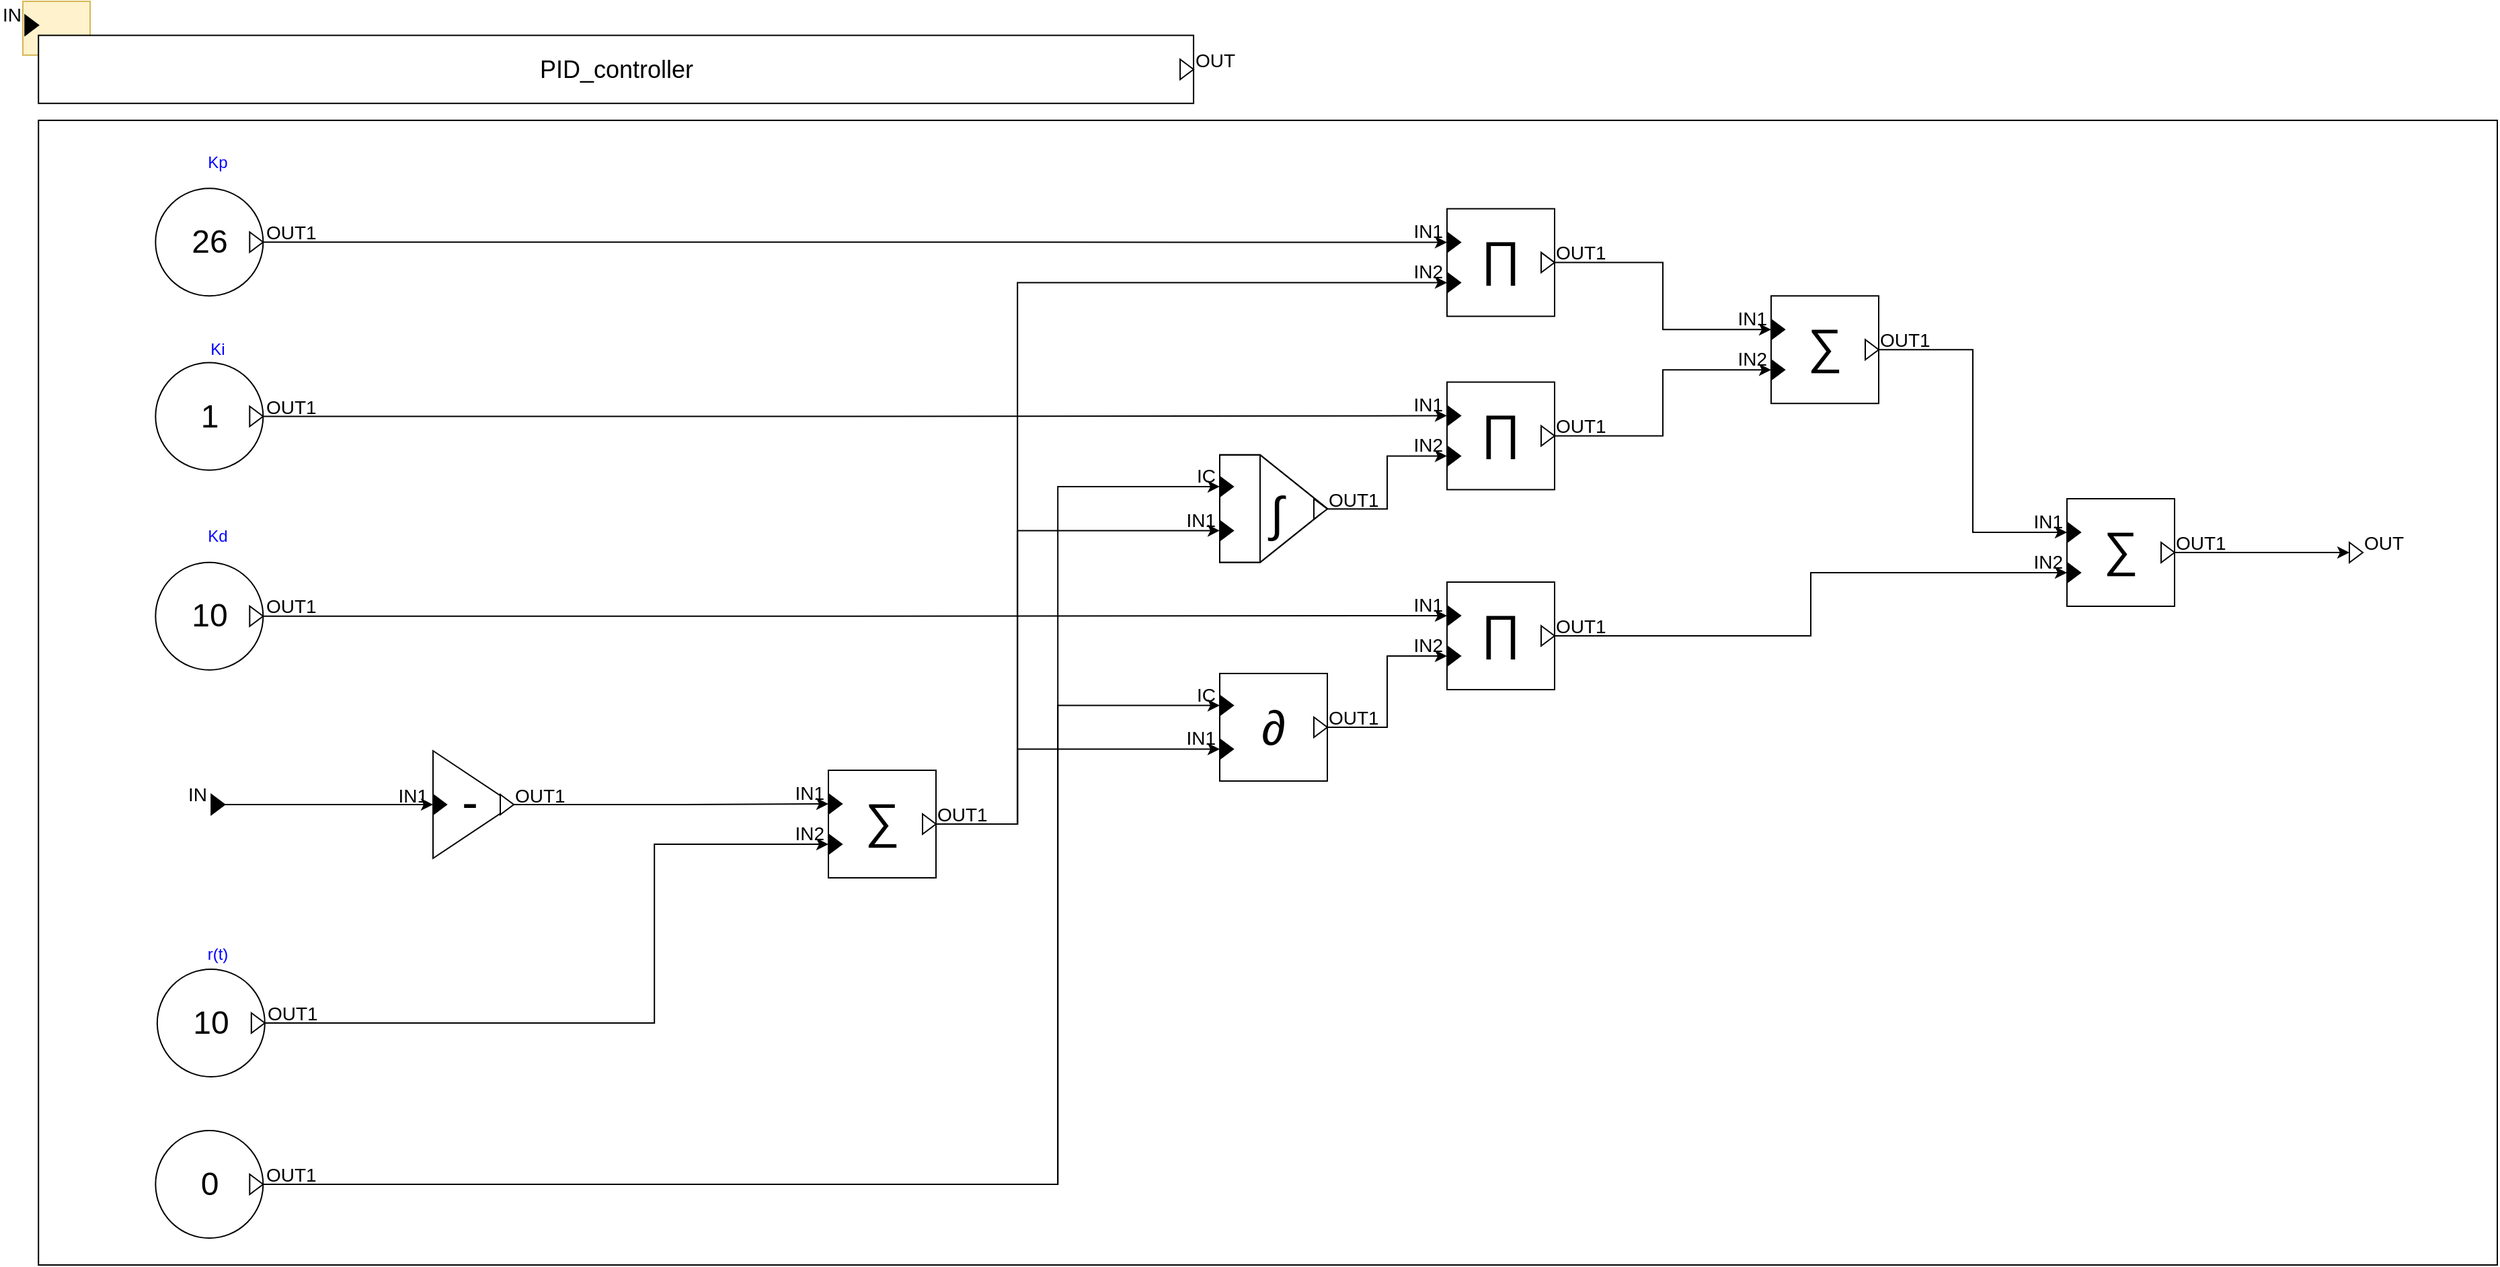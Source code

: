 <mxfile version="24.7.17">
  <diagram name="Page-1" id="Ytf1YM6_5MHViONbjU5g">
    <mxGraphModel dx="590" dy="1042" grid="1" gridSize="10" guides="1" tooltips="1" connect="1" arrows="1" fold="1" page="1" pageScale="1" pageWidth="850" pageHeight="1100" math="0" shadow="0">
      <root>
        <mxCell id="0" />
        <mxCell id="1" parent="0" />
        <object label="" placeholders="1" class_name="PID_controller" id="xFvxAx3d5TRpq_XM0aEQ-90">
          <mxCell style="rounded=0;whiteSpace=wrap;html=1;fillColor=#fff2cc;strokeColor=#d6b656;container=0;connectable=0;allowArrows=0;treeFolding=0;moveCells=0;treeMoving=0;comic=0;rotatable=0;expand=1;autosize=1;resizeWidth=1;resizeHeight=1;metaEdit=1;" parent="1" vertex="1">
            <mxGeometry x="990" y="90" width="50" height="40" as="geometry">
              <mxRectangle x="40" y="400" width="50" height="40" as="alternateBounds" />
            </mxGeometry>
          </mxCell>
        </object>
        <object label="%class_name%" placeholders="1" id="xFvxAx3d5TRpq_XM0aEQ-91">
          <mxCell style="rounded=0;whiteSpace=wrap;html=1;fillColor=#ffffff;fontSize=18;connectable=0;allowArrows=0;rotatable=0;cloneable=0;deletable=0;" parent="xFvxAx3d5TRpq_XM0aEQ-90" vertex="1">
            <mxGeometry x="11.607" y="25.294" width="858.929" height="50.588" as="geometry" />
          </mxCell>
        </object>
        <mxCell id="xFvxAx3d5TRpq_XM0aEQ-92" value="" style="rounded=0;whiteSpace=wrap;html=1;fillColor=#ffffff;connectable=0;allowArrows=0;container=1;collapsible=0;portConstraintRotation=0;rotatable=0;cloneable=0;deletable=0;recursiveResize=0;" parent="xFvxAx3d5TRpq_XM0aEQ-90" vertex="1">
          <mxGeometry x="11.61" y="88.53" width="1828.39" height="851.47" as="geometry">
            <mxRectangle x="10" y="70" width="50" height="40" as="alternateBounds" />
          </mxGeometry>
        </mxCell>
        <object label="%value%" placeholders="1" value="26" block_name="" class_name="ConstantBlock" id="xFvxAx3d5TRpq_XM0aEQ-93">
          <mxCell style="ellipse;whiteSpace=wrap;html=1;comic=0;fillColor=#ffffff;fontSize=24;align=center;allowArrows=0;connectable=0;container=1;collapsible=0;recursiveResize=1;direction=west;resizable=0;metaEdit=1;" parent="xFvxAx3d5TRpq_XM0aEQ-92" vertex="1">
            <mxGeometry x="87.054" y="50.588" width="80" height="80" as="geometry" />
          </mxCell>
        </object>
        <object label="%name%" placeholders="1" name="OUT1" class_name="OutputPort" id="xFvxAx3d5TRpq_XM0aEQ-94">
          <mxCell style="triangle;fillColor=#ffffff;fontSize=14;points=[[1,0.5]];allowArrows=0;verticalAlign=middle;horizontal=1;spacingTop=0;align=left;spacingLeft=4;spacingRight=0;html=1;comic=0;treeFolding=0;treeMoving=0;movable=1;resizable=0;rotatable=1;deletable=1;editable=1;connectable=1;movableLabel=1;spacing=2;aspect=fixed;metaEdit=1;" parent="xFvxAx3d5TRpq_XM0aEQ-93" vertex="1">
            <mxGeometry x="70" y="32.5" width="10" height="15" as="geometry">
              <mxPoint x="6" y="-7" as="offset" />
            </mxGeometry>
          </mxCell>
        </object>
        <object label="%value%" placeholders="1" value="1" block_name="" class_name="ConstantBlock" id="xFvxAx3d5TRpq_XM0aEQ-95">
          <mxCell style="ellipse;whiteSpace=wrap;html=1;comic=0;fillColor=#ffffff;fontSize=24;align=center;allowArrows=0;connectable=0;container=1;collapsible=0;recursiveResize=1;direction=west;resizable=0;metaEdit=1;" parent="xFvxAx3d5TRpq_XM0aEQ-92" vertex="1">
            <mxGeometry x="87.054" y="180.221" width="80" height="80" as="geometry" />
          </mxCell>
        </object>
        <object label="%name%" placeholders="1" name="OUT1" class_name="OutputPort" id="xFvxAx3d5TRpq_XM0aEQ-96">
          <mxCell style="triangle;fillColor=#ffffff;fontSize=14;points=[[1,0.5]];allowArrows=0;verticalAlign=middle;horizontal=1;spacingTop=0;align=left;spacingLeft=4;spacingRight=0;html=1;comic=0;treeFolding=0;treeMoving=0;movable=1;resizable=0;rotatable=1;deletable=1;editable=1;connectable=1;movableLabel=1;spacing=2;aspect=fixed;metaEdit=1;" parent="xFvxAx3d5TRpq_XM0aEQ-95" vertex="1">
            <mxGeometry x="70" y="32.5" width="10" height="15" as="geometry">
              <mxPoint x="6" y="-7" as="offset" />
            </mxGeometry>
          </mxCell>
        </object>
        <object label="%value%" placeholders="1" value="10" block_name="" class_name="ConstantBlock" id="xFvxAx3d5TRpq_XM0aEQ-97">
          <mxCell style="ellipse;whiteSpace=wrap;html=1;comic=0;fillColor=#ffffff;fontSize=24;align=center;allowArrows=0;connectable=0;container=1;collapsible=0;recursiveResize=1;direction=west;resizable=0;metaEdit=1;" parent="xFvxAx3d5TRpq_XM0aEQ-92" vertex="1">
            <mxGeometry x="87.054" y="328.824" width="80" height="80" as="geometry" />
          </mxCell>
        </object>
        <object label="%name%" placeholders="1" name="OUT1" class_name="OutputPort" id="xFvxAx3d5TRpq_XM0aEQ-98">
          <mxCell style="triangle;fillColor=#ffffff;fontSize=14;points=[[1,0.5]];allowArrows=0;verticalAlign=middle;horizontal=1;spacingTop=0;align=left;spacingLeft=4;spacingRight=0;html=1;comic=0;treeFolding=0;treeMoving=0;movable=1;resizable=0;rotatable=1;deletable=1;editable=1;connectable=1;movableLabel=1;spacing=2;aspect=fixed;metaEdit=1;" parent="xFvxAx3d5TRpq_XM0aEQ-97" vertex="1">
            <mxGeometry x="70" y="32.5" width="10" height="15" as="geometry">
              <mxPoint x="6" y="-7" as="offset" />
            </mxGeometry>
          </mxCell>
        </object>
        <mxCell id="xFvxAx3d5TRpq_XM0aEQ-99" value="Kp" style="text;html=1;align=center;verticalAlign=middle;whiteSpace=wrap;rounded=0;fontColor=#0000FF;" parent="xFvxAx3d5TRpq_XM0aEQ-92" vertex="1">
          <mxGeometry x="98.661" y="12.647" width="69.643" height="37.941" as="geometry" />
        </mxCell>
        <mxCell id="xFvxAx3d5TRpq_XM0aEQ-100" value="Ki" style="text;html=1;align=center;verticalAlign=middle;whiteSpace=wrap;rounded=0;fontColor=#0000FF;" parent="xFvxAx3d5TRpq_XM0aEQ-92" vertex="1">
          <mxGeometry x="98.661" y="151.765" width="69.643" height="37.941" as="geometry" />
        </mxCell>
        <mxCell id="xFvxAx3d5TRpq_XM0aEQ-101" value="Kd" style="text;html=1;align=center;verticalAlign=middle;whiteSpace=wrap;rounded=0;fontColor=#0000FF;" parent="xFvxAx3d5TRpq_XM0aEQ-92" vertex="1">
          <mxGeometry x="98.661" y="290.882" width="69.643" height="37.941" as="geometry" />
        </mxCell>
        <mxCell id="xFvxAx3d5TRpq_XM0aEQ-102" style="edgeStyle=orthogonalEdgeStyle;rounded=0;orthogonalLoop=1;jettySize=auto;html=1;exitX=1;exitY=0.5;exitDx=0;exitDy=0;entryX=0;entryY=0.5;entryDx=0;entryDy=0;" parent="xFvxAx3d5TRpq_XM0aEQ-92" source="xFvxAx3d5TRpq_XM0aEQ-103" target="xFvxAx3d5TRpq_XM0aEQ-110" edge="1">
          <mxGeometry relative="1" as="geometry" />
        </mxCell>
        <object label="%name%" placeholders="1" name="IN" class_name="InputPort" id="xFvxAx3d5TRpq_XM0aEQ-103">
          <mxCell style="triangle;fontSize=14;points=[[0,0.5],[1,0.5]];allowArrows=0;verticalAlign=middle;horizontal=1;spacingTop=0;align=right;spacingLeft=0;spacingRight=8;html=1;comic=0;treeFolding=0;treeMoving=0;resizable=0;movableLabel=1;spacing=2;aspect=fixed;fillColor=#000000;metaEdit=1;" parent="xFvxAx3d5TRpq_XM0aEQ-92" vertex="1">
            <mxGeometry x="128.483" y="501.471" width="10" height="15" as="geometry">
              <mxPoint x="-4" y="-8" as="offset" />
            </mxGeometry>
          </mxCell>
        </object>
        <object label="%name%" placeholders="1" name="OUT" class_name="OutputPort" id="xFvxAx3d5TRpq_XM0aEQ-104">
          <mxCell style="triangle;fillColor=#ffffff;fontSize=14;points=[[0,0.5],[1,0.5]];allowArrows=0;verticalAlign=middle;horizontal=1;spacingTop=0;align=left;spacingLeft=4;spacingRight=0;html=1;comic=0;treeFolding=0;treeMoving=0;movable=1;resizable=0;rotatable=1;deletable=1;editable=1;connectable=1;movableLabel=1;spacing=2;aspect=fixed;metaEdit=1;" parent="xFvxAx3d5TRpq_XM0aEQ-92" vertex="1">
            <mxGeometry x="1718.393" y="313.971" width="10" height="15" as="geometry">
              <mxPoint x="5" y="-7" as="offset" />
            </mxGeometry>
          </mxCell>
        </object>
        <object label="%value%" placeholders="1" value="10" block_name="" class_name="ConstantBlock" id="xFvxAx3d5TRpq_XM0aEQ-105">
          <mxCell style="ellipse;whiteSpace=wrap;html=1;comic=0;fillColor=#ffffff;fontSize=24;align=center;allowArrows=0;connectable=0;container=1;collapsible=0;recursiveResize=1;direction=west;resizable=0;metaEdit=1;" parent="xFvxAx3d5TRpq_XM0aEQ-92" vertex="1">
            <mxGeometry x="88.304" y="631.474" width="80" height="80" as="geometry" />
          </mxCell>
        </object>
        <object label="%name%" placeholders="1" name="OUT1" class_name="OutputPort" id="xFvxAx3d5TRpq_XM0aEQ-106">
          <mxCell style="triangle;fillColor=#ffffff;fontSize=14;points=[[1,0.5]];allowArrows=0;verticalAlign=middle;horizontal=1;spacingTop=0;align=left;spacingLeft=4;spacingRight=0;html=1;comic=0;treeFolding=0;treeMoving=0;movable=1;resizable=0;rotatable=1;deletable=1;editable=1;connectable=1;movableLabel=1;spacing=2;aspect=fixed;metaEdit=1;" parent="xFvxAx3d5TRpq_XM0aEQ-105" vertex="1">
            <mxGeometry x="70" y="32.5" width="10" height="15" as="geometry">
              <mxPoint x="6" y="-7" as="offset" />
            </mxGeometry>
          </mxCell>
        </object>
        <mxCell id="xFvxAx3d5TRpq_XM0aEQ-107" value="r(t)" style="text;html=1;align=center;verticalAlign=middle;whiteSpace=wrap;rounded=0;fontColor=#0000FF;" parent="xFvxAx3d5TRpq_XM0aEQ-92" vertex="1">
          <mxGeometry x="98.661" y="601.472" width="69.643" height="37.941" as="geometry" />
        </mxCell>
        <object label="%symbol%" placeholders="1" symbol="-" class_name="NegatorBlock" block_name="" id="xFvxAx3d5TRpq_XM0aEQ-108">
          <mxCell style="triangle;whiteSpace=wrap;html=1;comic=0;fontSize=36;align=center;allowArrows=0;recursiveResize=0;resizable=0;fillColor=#FFFFFF;points=[];spacingLeft=-5;container=1;collapsible=0;spacingTop=-6;metaEdit=1;connectable=0;" parent="xFvxAx3d5TRpq_XM0aEQ-92" vertex="1">
            <mxGeometry x="293.393" y="468.971" width="60" height="80" as="geometry" />
          </mxCell>
        </object>
        <object label="%name%" placeholders="1" name="OUT1" class_name="OutputPort" id="xFvxAx3d5TRpq_XM0aEQ-109">
          <mxCell style="triangle;fillColor=#ffffff;fontSize=14;points=[[1,0.5]];allowArrows=0;verticalAlign=middle;horizontal=1;spacingTop=0;align=left;spacingLeft=4;spacingRight=0;html=1;comic=0;treeFolding=0;treeMoving=0;movable=1;resizable=0;rotatable=1;deletable=1;editable=1;connectable=1;movableLabel=1;spacing=2;aspect=fixed;metaEdit=1;" parent="xFvxAx3d5TRpq_XM0aEQ-108" vertex="1">
            <mxGeometry x="50" y="32.5" width="10" height="15" as="geometry">
              <mxPoint x="5" y="-7" as="offset" />
            </mxGeometry>
          </mxCell>
        </object>
        <object label="%name%" placeholders="1" name="IN1" class_name="InputPort" id="xFvxAx3d5TRpq_XM0aEQ-110">
          <mxCell style="triangle;fontSize=14;points=[[0,0.5]];allowArrows=0;verticalAlign=middle;horizontal=1;spacingTop=0;align=right;spacingLeft=0;spacingRight=8;html=1;comic=0;treeFolding=0;treeMoving=0;resizable=0;movableLabel=1;spacing=2;aspect=fixed;fillColor=#000000;metaEdit=1;" parent="xFvxAx3d5TRpq_XM0aEQ-108" vertex="1">
            <mxGeometry y="32.5" width="10" height="15" as="geometry">
              <mxPoint x="-5" y="-7" as="offset" />
            </mxGeometry>
          </mxCell>
        </object>
        <object label="%symbol%" placeholders="1" symbol="&amp;sum;" class_name="AdderBlock" block_name="" numberOfInputs="2" id="xFvxAx3d5TRpq_XM0aEQ-111">
          <mxCell style="whiteSpace=wrap;html=1;aspect=fixed;comic=0;fillColor=#FFFFFF;fontSize=36;align=center;resizable=0;container=1;collapsible=0;points=[];allowArrows=0;spacingTop=-6;metaEdit=1;connectable=0;" parent="xFvxAx3d5TRpq_XM0aEQ-92" vertex="1">
            <mxGeometry x="587.393" y="483.471" width="80" height="80" as="geometry" />
          </mxCell>
        </object>
        <object label="%name%" placeholders="1" name="OUT1" class_name="OutputPort" id="xFvxAx3d5TRpq_XM0aEQ-112">
          <mxCell style="triangle;fillColor=#ffffff;fontSize=14;points=[[1,0.5]];allowArrows=0;verticalAlign=middle;horizontal=1;spacingTop=0;align=left;spacingLeft=4;spacingRight=0;html=1;comic=0;treeFolding=0;treeMoving=0;movable=1;resizable=0;rotatable=1;deletable=1;editable=1;connectable=1;movableLabel=1;spacing=2;aspect=fixed;metaEdit=1;" parent="xFvxAx3d5TRpq_XM0aEQ-111" vertex="1">
            <mxGeometry x="70" y="32.5" width="10" height="15" as="geometry">
              <mxPoint x="5" y="-7" as="offset" />
            </mxGeometry>
          </mxCell>
        </object>
        <object label="%name%" placeholders="1" name="IN1" class_name="InputPort" id="xFvxAx3d5TRpq_XM0aEQ-113">
          <mxCell style="triangle;fontSize=14;points=[[0,0.5]];allowArrows=0;verticalAlign=middle;horizontal=1;spacingTop=0;align=right;spacingLeft=0;spacingRight=8;html=1;comic=0;treeFolding=0;treeMoving=0;resizable=0;movableLabel=1;spacing=2;aspect=fixed;fillColor=#000000;metaEdit=1;" parent="xFvxAx3d5TRpq_XM0aEQ-111" vertex="1">
            <mxGeometry y="17.5" width="10" height="15" as="geometry">
              <mxPoint x="-4" y="-8" as="offset" />
            </mxGeometry>
          </mxCell>
        </object>
        <object label="%name%" placeholders="1" name="IN2" class_name="InputPort" id="xFvxAx3d5TRpq_XM0aEQ-114">
          <mxCell style="triangle;fontSize=14;points=[[0,0.5]];allowArrows=0;verticalAlign=middle;horizontal=1;spacingTop=0;align=right;spacingLeft=0;spacingRight=8;html=1;comic=0;treeFolding=0;treeMoving=0;resizable=0;movableLabel=1;spacing=2;aspect=fixed;fillColor=#000000;metaEdit=1;" parent="xFvxAx3d5TRpq_XM0aEQ-111" vertex="1">
            <mxGeometry y="47.5" width="10" height="15" as="geometry">
              <mxPoint x="-4" y="-8" as="offset" />
            </mxGeometry>
          </mxCell>
        </object>
        <mxCell id="xFvxAx3d5TRpq_XM0aEQ-115" style="edgeStyle=orthogonalEdgeStyle;rounded=0;orthogonalLoop=1;jettySize=auto;html=1;exitX=1;exitY=0.5;exitDx=0;exitDy=0;entryX=0;entryY=0.5;entryDx=0;entryDy=0;" parent="xFvxAx3d5TRpq_XM0aEQ-92" source="xFvxAx3d5TRpq_XM0aEQ-106" target="xFvxAx3d5TRpq_XM0aEQ-114" edge="1">
          <mxGeometry relative="1" as="geometry">
            <Array as="points">
              <mxPoint x="458" y="671" />
              <mxPoint x="458" y="538" />
            </Array>
          </mxGeometry>
        </mxCell>
        <mxCell id="xFvxAx3d5TRpq_XM0aEQ-116" style="edgeStyle=orthogonalEdgeStyle;rounded=0;orthogonalLoop=1;jettySize=auto;html=1;exitX=1;exitY=0.5;exitDx=0;exitDy=0;entryX=0;entryY=0.5;entryDx=0;entryDy=0;" parent="xFvxAx3d5TRpq_XM0aEQ-92" source="xFvxAx3d5TRpq_XM0aEQ-109" target="xFvxAx3d5TRpq_XM0aEQ-113" edge="1">
          <mxGeometry relative="1" as="geometry" />
        </mxCell>
        <object label="%symbol%" placeholders="1" symbol="&amp;part;" class_name="DerivatorBlock" block_name="" id="xFvxAx3d5TRpq_XM0aEQ-117">
          <mxCell style="whiteSpace=wrap;html=1;aspect=fixed;comic=0;fillColor=#FFFFFF;fontSize=36;align=center;resizable=0;container=1;collapsible=0;points=[];allowArrows=0;metaEdit=1;connectable=0;" parent="xFvxAx3d5TRpq_XM0aEQ-92" vertex="1">
            <mxGeometry x="878.393" y="411.471" width="80" height="80" as="geometry" />
          </mxCell>
        </object>
        <object label="%name%" placeholders="1" name="OUT1" class_name="OutputPort" id="xFvxAx3d5TRpq_XM0aEQ-118">
          <mxCell style="triangle;fillColor=#ffffff;fontSize=14;points=[[1,0.5]];allowArrows=0;verticalAlign=middle;horizontal=1;spacingTop=0;align=left;spacingLeft=4;spacingRight=0;html=1;comic=0;treeFolding=0;treeMoving=0;movable=1;resizable=0;rotatable=1;deletable=1;editable=1;connectable=1;movableLabel=1;spacing=2;aspect=fixed;metaEdit=1;" parent="xFvxAx3d5TRpq_XM0aEQ-117" vertex="1">
            <mxGeometry x="70" y="32.5" width="10" height="15" as="geometry">
              <mxPoint x="5" y="-7" as="offset" />
            </mxGeometry>
          </mxCell>
        </object>
        <object label="%name%" placeholders="1" name="IC" class_name="InputPort" id="xFvxAx3d5TRpq_XM0aEQ-119">
          <mxCell style="triangle;fontSize=14;points=[[0,0.5]];allowArrows=0;verticalAlign=middle;horizontal=1;spacingTop=0;align=right;spacingLeft=0;spacingRight=8;html=1;comic=0;treeFolding=0;treeMoving=0;resizable=0;movableLabel=1;spacing=2;aspect=fixed;fillColor=#000000;metaEdit=1;" parent="xFvxAx3d5TRpq_XM0aEQ-117" vertex="1">
            <mxGeometry y="16.25" width="10" height="15" as="geometry">
              <mxPoint x="-4" y="-8" as="offset" />
            </mxGeometry>
          </mxCell>
        </object>
        <object label="%name%" placeholders="1" name="IN1" class_name="InputPort" id="xFvxAx3d5TRpq_XM0aEQ-120">
          <mxCell style="triangle;fontSize=14;points=[[0,0.5]];allowArrows=0;verticalAlign=middle;horizontal=1;spacingTop=0;align=right;spacingLeft=0;spacingRight=8;html=1;comic=0;treeFolding=0;treeMoving=0;resizable=0;movableLabel=1;spacing=2;aspect=fixed;fillColor=#000000;metaEdit=1;" parent="xFvxAx3d5TRpq_XM0aEQ-117" vertex="1">
            <mxGeometry y="48.75" width="10" height="15" as="geometry">
              <mxPoint x="-4" y="-8" as="offset" />
            </mxGeometry>
          </mxCell>
        </object>
        <object label="%symbol%" placeholders="1" symbol="&amp;sum;" class_name="AdderBlock" block_name="" numberOfInputs="2" id="xFvxAx3d5TRpq_XM0aEQ-121">
          <mxCell style="whiteSpace=wrap;html=1;aspect=fixed;comic=0;fillColor=#FFFFFF;fontSize=36;align=center;resizable=0;container=1;collapsible=0;points=[];allowArrows=0;spacingTop=-6;metaEdit=1;connectable=0;" parent="xFvxAx3d5TRpq_XM0aEQ-92" vertex="1">
            <mxGeometry x="1288.393" y="130.591" width="80" height="80" as="geometry" />
          </mxCell>
        </object>
        <object label="%name%" placeholders="1" name="OUT1" class_name="OutputPort" id="xFvxAx3d5TRpq_XM0aEQ-122">
          <mxCell style="triangle;fillColor=#ffffff;fontSize=14;points=[[1,0.5]];allowArrows=0;verticalAlign=middle;horizontal=1;spacingTop=0;align=left;spacingLeft=4;spacingRight=0;html=1;comic=0;treeFolding=0;treeMoving=0;movable=1;resizable=0;rotatable=1;deletable=1;editable=1;connectable=1;movableLabel=1;spacing=2;aspect=fixed;metaEdit=1;" parent="xFvxAx3d5TRpq_XM0aEQ-121" vertex="1">
            <mxGeometry x="70" y="32.5" width="10" height="15" as="geometry">
              <mxPoint x="5" y="-7" as="offset" />
            </mxGeometry>
          </mxCell>
        </object>
        <object label="%name%" placeholders="1" name="IN1" class_name="InputPort" id="xFvxAx3d5TRpq_XM0aEQ-123">
          <mxCell style="triangle;fontSize=14;points=[[0,0.5]];allowArrows=0;verticalAlign=middle;horizontal=1;spacingTop=0;align=right;spacingLeft=0;spacingRight=8;html=1;comic=0;treeFolding=0;treeMoving=0;resizable=0;movableLabel=1;spacing=2;aspect=fixed;fillColor=#000000;metaEdit=1;" parent="xFvxAx3d5TRpq_XM0aEQ-121" vertex="1">
            <mxGeometry y="17.5" width="10" height="15" as="geometry">
              <mxPoint x="-4" y="-8" as="offset" />
            </mxGeometry>
          </mxCell>
        </object>
        <object label="%name%" placeholders="1" name="IN2" class_name="InputPort" id="xFvxAx3d5TRpq_XM0aEQ-124">
          <mxCell style="triangle;fontSize=14;points=[[0,0.5]];allowArrows=0;verticalAlign=middle;horizontal=1;spacingTop=0;align=right;spacingLeft=0;spacingRight=8;html=1;comic=0;treeFolding=0;treeMoving=0;resizable=0;movableLabel=1;spacing=2;aspect=fixed;fillColor=#000000;metaEdit=1;" parent="xFvxAx3d5TRpq_XM0aEQ-121" vertex="1">
            <mxGeometry y="47.5" width="10" height="15" as="geometry">
              <mxPoint x="-4" y="-8" as="offset" />
            </mxGeometry>
          </mxCell>
        </object>
        <object label="%symbol%" placeholders="1" symbol="&amp;sum;" class_name="AdderBlock" block_name="" numberOfInputs="2" id="xFvxAx3d5TRpq_XM0aEQ-125">
          <mxCell style="whiteSpace=wrap;html=1;aspect=fixed;comic=0;fillColor=#FFFFFF;fontSize=36;align=center;resizable=0;container=1;collapsible=0;points=[];allowArrows=0;spacingTop=-6;metaEdit=1;connectable=0;" parent="xFvxAx3d5TRpq_XM0aEQ-92" vertex="1">
            <mxGeometry x="1508.393" y="281.471" width="80" height="80" as="geometry" />
          </mxCell>
        </object>
        <object label="%name%" placeholders="1" name="OUT1" class_name="OutputPort" id="xFvxAx3d5TRpq_XM0aEQ-126">
          <mxCell style="triangle;fillColor=#ffffff;fontSize=14;points=[[1,0.5]];allowArrows=0;verticalAlign=middle;horizontal=1;spacingTop=0;align=left;spacingLeft=4;spacingRight=0;html=1;comic=0;treeFolding=0;treeMoving=0;movable=1;resizable=0;rotatable=1;deletable=1;editable=1;connectable=1;movableLabel=1;spacing=2;aspect=fixed;metaEdit=1;" parent="xFvxAx3d5TRpq_XM0aEQ-125" vertex="1">
            <mxGeometry x="70" y="32.5" width="10" height="15" as="geometry">
              <mxPoint x="5" y="-7" as="offset" />
            </mxGeometry>
          </mxCell>
        </object>
        <object label="%name%" placeholders="1" name="IN1" class_name="InputPort" id="xFvxAx3d5TRpq_XM0aEQ-127">
          <mxCell style="triangle;fontSize=14;points=[[0,0.5]];allowArrows=0;verticalAlign=middle;horizontal=1;spacingTop=0;align=right;spacingLeft=0;spacingRight=8;html=1;comic=0;treeFolding=0;treeMoving=0;resizable=0;movableLabel=1;spacing=2;aspect=fixed;fillColor=#000000;metaEdit=1;" parent="xFvxAx3d5TRpq_XM0aEQ-125" vertex="1">
            <mxGeometry y="17.5" width="10" height="15" as="geometry">
              <mxPoint x="-4" y="-8" as="offset" />
            </mxGeometry>
          </mxCell>
        </object>
        <object label="%name%" placeholders="1" name="IN2" class_name="InputPort" id="xFvxAx3d5TRpq_XM0aEQ-128">
          <mxCell style="triangle;fontSize=14;points=[[0,0.5]];allowArrows=0;verticalAlign=middle;horizontal=1;spacingTop=0;align=right;spacingLeft=0;spacingRight=8;html=1;comic=0;treeFolding=0;treeMoving=0;resizable=0;movableLabel=1;spacing=2;aspect=fixed;fillColor=#000000;metaEdit=1;" parent="xFvxAx3d5TRpq_XM0aEQ-125" vertex="1">
            <mxGeometry y="47.5" width="10" height="15" as="geometry">
              <mxPoint x="-4" y="-8" as="offset" />
            </mxGeometry>
          </mxCell>
        </object>
        <object label="%symbol%" placeholders="1" symbol="&amp;prod;" class_name="ProductBlock" block_name="" numberOfInputs="2" id="xFvxAx3d5TRpq_XM0aEQ-129">
          <mxCell style="whiteSpace=wrap;html=1;aspect=fixed;comic=0;fillColor=#FFFFFF;fontSize=36;align=center;resizable=0;container=1;collapsible=0;points=[];allowArrows=0;spacingTop=-6;metaEdit=1;connectable=0;" parent="xFvxAx3d5TRpq_XM0aEQ-92" vertex="1">
            <mxGeometry x="1047.39" y="65.76" width="80" height="80" as="geometry" />
          </mxCell>
        </object>
        <object label="%name%" placeholders="1" name="OUT1" class_name="OutputPort" id="xFvxAx3d5TRpq_XM0aEQ-130">
          <mxCell style="triangle;fillColor=#ffffff;fontSize=14;points=[[1,0.5]];allowArrows=0;verticalAlign=middle;horizontal=1;spacingTop=0;align=left;spacingLeft=4;spacingRight=0;html=1;comic=0;treeFolding=0;treeMoving=0;movable=1;resizable=0;rotatable=1;deletable=1;editable=1;connectable=1;movableLabel=1;spacing=2;aspect=fixed;metaEdit=1;" parent="xFvxAx3d5TRpq_XM0aEQ-129" vertex="1">
            <mxGeometry x="70" y="32.5" width="10" height="15" as="geometry">
              <mxPoint x="5" y="-7" as="offset" />
            </mxGeometry>
          </mxCell>
        </object>
        <object label="%name%" placeholders="1" name="IN1" class_name="InputPort" id="xFvxAx3d5TRpq_XM0aEQ-131">
          <mxCell style="triangle;fontSize=14;points=[[0,0.5]];allowArrows=0;verticalAlign=middle;horizontal=1;spacingTop=0;align=right;spacingLeft=0;spacingRight=8;html=1;comic=0;treeFolding=0;treeMoving=0;resizable=0;movableLabel=1;spacing=2;aspect=fixed;fillColor=#000000;metaEdit=1;" parent="xFvxAx3d5TRpq_XM0aEQ-129" vertex="1">
            <mxGeometry y="17.5" width="10" height="15" as="geometry">
              <mxPoint x="-4" y="-8" as="offset" />
            </mxGeometry>
          </mxCell>
        </object>
        <object label="%name%" placeholders="1" name="IN2" class_name="InputPort" id="xFvxAx3d5TRpq_XM0aEQ-132">
          <mxCell style="triangle;fontSize=14;points=[[0,0.5]];allowArrows=0;verticalAlign=middle;horizontal=1;spacingTop=0;align=right;spacingLeft=0;spacingRight=8;html=1;comic=0;treeFolding=0;treeMoving=0;resizable=0;movableLabel=1;spacing=2;aspect=fixed;fillColor=#000000;metaEdit=1;" parent="xFvxAx3d5TRpq_XM0aEQ-129" vertex="1">
            <mxGeometry y="47.5" width="10" height="15" as="geometry">
              <mxPoint x="-4" y="-8" as="offset" />
            </mxGeometry>
          </mxCell>
        </object>
        <mxCell id="xFvxAx3d5TRpq_XM0aEQ-133" style="edgeStyle=orthogonalEdgeStyle;rounded=0;orthogonalLoop=1;jettySize=auto;html=1;exitX=1;exitY=0.5;exitDx=0;exitDy=0;entryX=0;entryY=0.5;entryDx=0;entryDy=0;" parent="xFvxAx3d5TRpq_XM0aEQ-92" source="xFvxAx3d5TRpq_XM0aEQ-94" target="xFvxAx3d5TRpq_XM0aEQ-131" edge="1">
          <mxGeometry relative="1" as="geometry" />
        </mxCell>
        <mxCell id="xFvxAx3d5TRpq_XM0aEQ-134" style="edgeStyle=orthogonalEdgeStyle;rounded=0;orthogonalLoop=1;jettySize=auto;html=1;exitX=1;exitY=0.5;exitDx=0;exitDy=0;entryX=0;entryY=0.5;entryDx=0;entryDy=0;" parent="xFvxAx3d5TRpq_XM0aEQ-92" source="xFvxAx3d5TRpq_XM0aEQ-112" target="xFvxAx3d5TRpq_XM0aEQ-132" edge="1">
          <mxGeometry relative="1" as="geometry">
            <Array as="points">
              <mxPoint x="728" y="523" />
              <mxPoint x="728" y="121" />
            </Array>
          </mxGeometry>
        </mxCell>
        <object label="%symbol%" placeholders="1" symbol="&amp;prod;" class_name="ProductBlock" block_name="" numberOfInputs="2" id="xFvxAx3d5TRpq_XM0aEQ-135">
          <mxCell style="whiteSpace=wrap;html=1;aspect=fixed;comic=0;fillColor=#FFFFFF;fontSize=36;align=center;resizable=0;container=1;collapsible=0;points=[];allowArrows=0;spacingTop=-6;metaEdit=1;connectable=0;" parent="xFvxAx3d5TRpq_XM0aEQ-92" vertex="1">
            <mxGeometry x="1047.39" y="194.71" width="80" height="80" as="geometry" />
          </mxCell>
        </object>
        <object label="%name%" placeholders="1" name="OUT1" class_name="OutputPort" id="xFvxAx3d5TRpq_XM0aEQ-136">
          <mxCell style="triangle;fillColor=#ffffff;fontSize=14;points=[[1,0.5]];allowArrows=0;verticalAlign=middle;horizontal=1;spacingTop=0;align=left;spacingLeft=4;spacingRight=0;html=1;comic=0;treeFolding=0;treeMoving=0;movable=1;resizable=0;rotatable=1;deletable=1;editable=1;connectable=1;movableLabel=1;spacing=2;aspect=fixed;metaEdit=1;" parent="xFvxAx3d5TRpq_XM0aEQ-135" vertex="1">
            <mxGeometry x="70" y="32.5" width="10" height="15" as="geometry">
              <mxPoint x="5" y="-7" as="offset" />
            </mxGeometry>
          </mxCell>
        </object>
        <object label="%name%" placeholders="1" name="IN1" class_name="InputPort" id="xFvxAx3d5TRpq_XM0aEQ-137">
          <mxCell style="triangle;fontSize=14;points=[[0,0.5]];allowArrows=0;verticalAlign=middle;horizontal=1;spacingTop=0;align=right;spacingLeft=0;spacingRight=8;html=1;comic=0;treeFolding=0;treeMoving=0;resizable=0;movableLabel=1;spacing=2;aspect=fixed;fillColor=#000000;metaEdit=1;" parent="xFvxAx3d5TRpq_XM0aEQ-135" vertex="1">
            <mxGeometry y="17.5" width="10" height="15" as="geometry">
              <mxPoint x="-4" y="-8" as="offset" />
            </mxGeometry>
          </mxCell>
        </object>
        <object label="%name%" placeholders="1" name="IN2" class_name="InputPort" id="xFvxAx3d5TRpq_XM0aEQ-138">
          <mxCell style="triangle;fontSize=14;points=[[0,0.5]];allowArrows=0;verticalAlign=middle;horizontal=1;spacingTop=0;align=right;spacingLeft=0;spacingRight=8;html=1;comic=0;treeFolding=0;treeMoving=0;resizable=0;movableLabel=1;spacing=2;aspect=fixed;fillColor=#000000;metaEdit=1;" parent="xFvxAx3d5TRpq_XM0aEQ-135" vertex="1">
            <mxGeometry y="47.5" width="10" height="15" as="geometry">
              <mxPoint x="-4" y="-8" as="offset" />
            </mxGeometry>
          </mxCell>
        </object>
        <mxCell id="xFvxAx3d5TRpq_XM0aEQ-139" style="edgeStyle=orthogonalEdgeStyle;rounded=0;orthogonalLoop=1;jettySize=auto;html=1;exitX=1;exitY=0.5;exitDx=0;exitDy=0;entryX=0;entryY=0.5;entryDx=0;entryDy=0;" parent="xFvxAx3d5TRpq_XM0aEQ-92" source="xFvxAx3d5TRpq_XM0aEQ-96" target="xFvxAx3d5TRpq_XM0aEQ-137" edge="1">
          <mxGeometry relative="1" as="geometry" />
        </mxCell>
        <object label="%symbol%" class_name="IntegratorBlock" block_name="" symbol="&amp;int;" placeholders="1" id="xFvxAx3d5TRpq_XM0aEQ-140">
          <mxCell style="shape=stencil(7ZVNDoMgEIVPw95IF24b294DFSuRggGq7e3LjzYSS6NRdybGMM7jyzi8CQCmskINBnFUAXgBcZxE+qXDzg+RbHCu3LcWCYIyil1GKsFr3JFC9QTCKiyIMll4BdFZa8zzXcA054xpGuFMepKJEMS3kHakylBe3wV/suIfbVA3yBQ60f1UD3sevDUterkf7Fvy9iJd6lIqJWxEhftgEx972qncZCvuZticcomXbbWGC/jDd2XAciNRyQWeb8qSUOoGKVjxYeTDyOuOe6eDWd/AWXM3SOeOiYUGplAvbNrdfTbzAQ==);whiteSpace=wrap;html=1;aspect=fixed;resizable=0;container=1;collapsible=0;spacingLeft=5;connectable=0;allowArrows=0;fontSize=36;spacingTop=7;metaEdit=1;" parent="xFvxAx3d5TRpq_XM0aEQ-92" vertex="1">
            <mxGeometry x="878.39" y="248.82" width="80" height="80" as="geometry" />
          </mxCell>
        </object>
        <object label="%name%" placeholders="1" name="OUT1" class_name="OutputPort" id="xFvxAx3d5TRpq_XM0aEQ-141">
          <mxCell style="triangle;fillColor=#ffffff;fontSize=14;points=[[1,0.5]];allowArrows=0;verticalAlign=middle;horizontal=1;spacingTop=0;align=left;spacingLeft=4;spacingRight=0;html=1;comic=0;treeFolding=0;treeMoving=0;movable=1;resizable=0;rotatable=1;deletable=1;editable=1;connectable=1;movableLabel=1;spacing=2;aspect=fixed;metaEdit=1;" parent="xFvxAx3d5TRpq_XM0aEQ-140" vertex="1">
            <mxGeometry x="70" y="32.75" width="10" height="15" as="geometry">
              <mxPoint x="5" y="-7" as="offset" />
            </mxGeometry>
          </mxCell>
        </object>
        <object label="%name%" placeholders="1" name="IC" class_name="InputPort" id="xFvxAx3d5TRpq_XM0aEQ-142">
          <mxCell style="triangle;fontSize=14;points=[[0,0.5]];allowArrows=0;verticalAlign=middle;horizontal=1;spacingTop=0;align=right;spacingLeft=0;spacingRight=8;html=1;comic=0;treeFolding=0;treeMoving=0;resizable=0;movableLabel=1;spacing=2;aspect=fixed;fillColor=#000000;metaEdit=1;" parent="xFvxAx3d5TRpq_XM0aEQ-140" vertex="1">
            <mxGeometry y="16.12" width="10" height="15" as="geometry">
              <mxPoint x="-4" y="-8" as="offset" />
            </mxGeometry>
          </mxCell>
        </object>
        <object label="%name%" placeholders="1" name="IN1" class_name="InputPort" id="xFvxAx3d5TRpq_XM0aEQ-143">
          <mxCell style="triangle;fontSize=14;points=[[0,0.5]];allowArrows=0;verticalAlign=middle;horizontal=1;spacingTop=0;align=right;spacingLeft=0;spacingRight=8;html=1;comic=0;treeFolding=0;treeMoving=0;resizable=0;movableLabel=1;spacing=2;aspect=fixed;fillColor=#000000;metaEdit=1;" parent="xFvxAx3d5TRpq_XM0aEQ-140" vertex="1">
            <mxGeometry y="48.87" width="10" height="15" as="geometry">
              <mxPoint x="-4" y="-8" as="offset" />
            </mxGeometry>
          </mxCell>
        </object>
        <mxCell id="xFvxAx3d5TRpq_XM0aEQ-144" style="edgeStyle=orthogonalEdgeStyle;rounded=0;orthogonalLoop=1;jettySize=auto;html=1;exitX=1;exitY=0.5;exitDx=0;exitDy=0;entryX=0;entryY=0.5;entryDx=0;entryDy=0;" parent="xFvxAx3d5TRpq_XM0aEQ-92" source="xFvxAx3d5TRpq_XM0aEQ-141" target="xFvxAx3d5TRpq_XM0aEQ-138" edge="1">
          <mxGeometry relative="1" as="geometry" />
        </mxCell>
        <object label="%symbol%" placeholders="1" symbol="&amp;prod;" class_name="ProductBlock" block_name="" numberOfInputs="2" id="xFvxAx3d5TRpq_XM0aEQ-145">
          <mxCell style="whiteSpace=wrap;html=1;aspect=fixed;comic=0;fillColor=#FFFFFF;fontSize=36;align=center;resizable=0;container=1;collapsible=0;points=[];allowArrows=0;spacingTop=-6;metaEdit=1;connectable=0;" parent="xFvxAx3d5TRpq_XM0aEQ-92" vertex="1">
            <mxGeometry x="1047.39" y="343.47" width="80" height="80" as="geometry" />
          </mxCell>
        </object>
        <object label="%name%" placeholders="1" name="OUT1" class_name="OutputPort" id="xFvxAx3d5TRpq_XM0aEQ-146">
          <mxCell style="triangle;fillColor=#ffffff;fontSize=14;points=[[1,0.5]];allowArrows=0;verticalAlign=middle;horizontal=1;spacingTop=0;align=left;spacingLeft=4;spacingRight=0;html=1;comic=0;treeFolding=0;treeMoving=0;movable=1;resizable=0;rotatable=1;deletable=1;editable=1;connectable=1;movableLabel=1;spacing=2;aspect=fixed;metaEdit=1;" parent="xFvxAx3d5TRpq_XM0aEQ-145" vertex="1">
            <mxGeometry x="70" y="32.5" width="10" height="15" as="geometry">
              <mxPoint x="5" y="-7" as="offset" />
            </mxGeometry>
          </mxCell>
        </object>
        <object label="%name%" placeholders="1" name="IN1" class_name="InputPort" id="xFvxAx3d5TRpq_XM0aEQ-147">
          <mxCell style="triangle;fontSize=14;points=[[0,0.5]];allowArrows=0;verticalAlign=middle;horizontal=1;spacingTop=0;align=right;spacingLeft=0;spacingRight=8;html=1;comic=0;treeFolding=0;treeMoving=0;resizable=0;movableLabel=1;spacing=2;aspect=fixed;fillColor=#000000;metaEdit=1;" parent="xFvxAx3d5TRpq_XM0aEQ-145" vertex="1">
            <mxGeometry y="17.5" width="10" height="15" as="geometry">
              <mxPoint x="-4" y="-8" as="offset" />
            </mxGeometry>
          </mxCell>
        </object>
        <object label="%name%" placeholders="1" name="IN2" class_name="InputPort" id="xFvxAx3d5TRpq_XM0aEQ-148">
          <mxCell style="triangle;fontSize=14;points=[[0,0.5]];allowArrows=0;verticalAlign=middle;horizontal=1;spacingTop=0;align=right;spacingLeft=0;spacingRight=8;html=1;comic=0;treeFolding=0;treeMoving=0;resizable=0;movableLabel=1;spacing=2;aspect=fixed;fillColor=#000000;metaEdit=1;" parent="xFvxAx3d5TRpq_XM0aEQ-145" vertex="1">
            <mxGeometry y="47.5" width="10" height="15" as="geometry">
              <mxPoint x="-4" y="-8" as="offset" />
            </mxGeometry>
          </mxCell>
        </object>
        <mxCell id="xFvxAx3d5TRpq_XM0aEQ-149" style="edgeStyle=orthogonalEdgeStyle;rounded=0;orthogonalLoop=1;jettySize=auto;html=1;exitX=1;exitY=0.5;exitDx=0;exitDy=0;entryX=0;entryY=0.5;entryDx=0;entryDy=0;" parent="xFvxAx3d5TRpq_XM0aEQ-92" source="xFvxAx3d5TRpq_XM0aEQ-98" target="xFvxAx3d5TRpq_XM0aEQ-147" edge="1">
          <mxGeometry relative="1" as="geometry" />
        </mxCell>
        <mxCell id="xFvxAx3d5TRpq_XM0aEQ-150" style="edgeStyle=orthogonalEdgeStyle;rounded=0;orthogonalLoop=1;jettySize=auto;html=1;exitX=1;exitY=0.5;exitDx=0;exitDy=0;entryX=0;entryY=0.5;entryDx=0;entryDy=0;" parent="xFvxAx3d5TRpq_XM0aEQ-92" source="xFvxAx3d5TRpq_XM0aEQ-118" target="xFvxAx3d5TRpq_XM0aEQ-148" edge="1">
          <mxGeometry relative="1" as="geometry" />
        </mxCell>
        <mxCell id="xFvxAx3d5TRpq_XM0aEQ-151" style="edgeStyle=orthogonalEdgeStyle;rounded=0;orthogonalLoop=1;jettySize=auto;html=1;exitX=1;exitY=0.5;exitDx=0;exitDy=0;entryX=0;entryY=0.5;entryDx=0;entryDy=0;" parent="xFvxAx3d5TRpq_XM0aEQ-92" source="xFvxAx3d5TRpq_XM0aEQ-130" target="xFvxAx3d5TRpq_XM0aEQ-123" edge="1">
          <mxGeometry relative="1" as="geometry" />
        </mxCell>
        <mxCell id="xFvxAx3d5TRpq_XM0aEQ-152" style="edgeStyle=orthogonalEdgeStyle;rounded=0;orthogonalLoop=1;jettySize=auto;html=1;exitX=1;exitY=0.5;exitDx=0;exitDy=0;entryX=0;entryY=0.5;entryDx=0;entryDy=0;" parent="xFvxAx3d5TRpq_XM0aEQ-92" source="xFvxAx3d5TRpq_XM0aEQ-136" target="xFvxAx3d5TRpq_XM0aEQ-124" edge="1">
          <mxGeometry relative="1" as="geometry" />
        </mxCell>
        <mxCell id="xFvxAx3d5TRpq_XM0aEQ-153" style="edgeStyle=orthogonalEdgeStyle;rounded=0;orthogonalLoop=1;jettySize=auto;html=1;exitX=1;exitY=0.5;exitDx=0;exitDy=0;entryX=0;entryY=0.5;entryDx=0;entryDy=0;" parent="xFvxAx3d5TRpq_XM0aEQ-92" source="xFvxAx3d5TRpq_XM0aEQ-126" target="xFvxAx3d5TRpq_XM0aEQ-104" edge="1">
          <mxGeometry relative="1" as="geometry" />
        </mxCell>
        <mxCell id="xFvxAx3d5TRpq_XM0aEQ-154" style="edgeStyle=orthogonalEdgeStyle;rounded=0;orthogonalLoop=1;jettySize=auto;html=1;exitX=1;exitY=0.5;exitDx=0;exitDy=0;entryX=0;entryY=0.5;entryDx=0;entryDy=0;" parent="xFvxAx3d5TRpq_XM0aEQ-92" source="xFvxAx3d5TRpq_XM0aEQ-122" target="xFvxAx3d5TRpq_XM0aEQ-127" edge="1">
          <mxGeometry relative="1" as="geometry" />
        </mxCell>
        <mxCell id="xFvxAx3d5TRpq_XM0aEQ-155" style="edgeStyle=orthogonalEdgeStyle;rounded=0;orthogonalLoop=1;jettySize=auto;html=1;exitX=1;exitY=0.5;exitDx=0;exitDy=0;entryX=0;entryY=0.5;entryDx=0;entryDy=0;" parent="xFvxAx3d5TRpq_XM0aEQ-92" source="xFvxAx3d5TRpq_XM0aEQ-146" target="xFvxAx3d5TRpq_XM0aEQ-128" edge="1">
          <mxGeometry relative="1" as="geometry" />
        </mxCell>
        <mxCell id="xFvxAx3d5TRpq_XM0aEQ-156" style="edgeStyle=orthogonalEdgeStyle;rounded=0;orthogonalLoop=1;jettySize=auto;html=1;exitX=1;exitY=0.5;exitDx=0;exitDy=0;entryX=0;entryY=0.5;entryDx=0;entryDy=0;" parent="xFvxAx3d5TRpq_XM0aEQ-92" source="xFvxAx3d5TRpq_XM0aEQ-112" target="xFvxAx3d5TRpq_XM0aEQ-120" edge="1">
          <mxGeometry relative="1" as="geometry">
            <Array as="points">
              <mxPoint x="728" y="523" />
              <mxPoint x="728" y="468" />
            </Array>
          </mxGeometry>
        </mxCell>
        <mxCell id="xFvxAx3d5TRpq_XM0aEQ-157" style="edgeStyle=orthogonalEdgeStyle;rounded=0;orthogonalLoop=1;jettySize=auto;html=1;exitX=1;exitY=0.5;exitDx=0;exitDy=0;entryX=0;entryY=0.5;entryDx=0;entryDy=0;" parent="xFvxAx3d5TRpq_XM0aEQ-92" source="xFvxAx3d5TRpq_XM0aEQ-112" target="xFvxAx3d5TRpq_XM0aEQ-143" edge="1">
          <mxGeometry relative="1" as="geometry">
            <Array as="points">
              <mxPoint x="728" y="523" />
              <mxPoint x="728" y="305" />
            </Array>
          </mxGeometry>
        </mxCell>
        <object label="%value%" placeholders="1" value="0" block_name="" class_name="ConstantBlock" id="xFvxAx3d5TRpq_XM0aEQ-158">
          <mxCell style="ellipse;whiteSpace=wrap;html=1;comic=0;fillColor=#ffffff;fontSize=24;align=center;allowArrows=0;connectable=0;container=1;collapsible=0;recursiveResize=1;direction=west;resizable=0;metaEdit=1;" parent="xFvxAx3d5TRpq_XM0aEQ-92" vertex="1">
            <mxGeometry x="87.05" y="751.47" width="80" height="80" as="geometry" />
          </mxCell>
        </object>
        <object label="%name%" placeholders="1" name="OUT1" class_name="OutputPort" id="xFvxAx3d5TRpq_XM0aEQ-159">
          <mxCell style="triangle;fillColor=#ffffff;fontSize=14;points=[[1,0.5]];allowArrows=0;verticalAlign=middle;horizontal=1;spacingTop=0;align=left;spacingLeft=4;spacingRight=0;html=1;comic=0;treeFolding=0;treeMoving=0;movable=1;resizable=0;rotatable=1;deletable=1;editable=1;connectable=1;movableLabel=1;spacing=2;aspect=fixed;metaEdit=1;" parent="xFvxAx3d5TRpq_XM0aEQ-158" vertex="1">
            <mxGeometry x="70" y="32.5" width="10" height="15" as="geometry">
              <mxPoint x="6" y="-7" as="offset" />
            </mxGeometry>
          </mxCell>
        </object>
        <mxCell id="xFvxAx3d5TRpq_XM0aEQ-160" style="edgeStyle=orthogonalEdgeStyle;rounded=0;orthogonalLoop=1;jettySize=auto;html=1;exitX=1;exitY=0.5;exitDx=0;exitDy=0;entryX=0;entryY=0.5;entryDx=0;entryDy=0;" parent="xFvxAx3d5TRpq_XM0aEQ-92" source="xFvxAx3d5TRpq_XM0aEQ-159" target="xFvxAx3d5TRpq_XM0aEQ-119" edge="1">
          <mxGeometry relative="1" as="geometry">
            <Array as="points">
              <mxPoint x="758" y="791" />
              <mxPoint x="758" y="435" />
            </Array>
          </mxGeometry>
        </mxCell>
        <mxCell id="xFvxAx3d5TRpq_XM0aEQ-161" style="edgeStyle=orthogonalEdgeStyle;rounded=0;orthogonalLoop=1;jettySize=auto;html=1;exitX=1;exitY=0.5;exitDx=0;exitDy=0;entryX=0;entryY=0.5;entryDx=0;entryDy=0;" parent="xFvxAx3d5TRpq_XM0aEQ-92" source="xFvxAx3d5TRpq_XM0aEQ-159" target="xFvxAx3d5TRpq_XM0aEQ-142" edge="1">
          <mxGeometry relative="1" as="geometry">
            <Array as="points">
              <mxPoint x="758" y="791" />
              <mxPoint x="758" y="272" />
            </Array>
          </mxGeometry>
        </mxCell>
        <object label="%name%" placeholders="1" name="IN" class_name="InputPort" id="xFvxAx3d5TRpq_XM0aEQ-162">
          <mxCell style="triangle;fontSize=14;points=[[0,0.5],[1,0.5]];allowArrows=0;verticalAlign=middle;horizontal=1;spacingTop=0;align=right;spacingLeft=0;spacingRight=8;html=1;comic=0;treeFolding=0;treeMoving=0;resizable=0;movableLabel=1;spacing=2;aspect=fixed;fillColor=#000000;metaEdit=1;" parent="xFvxAx3d5TRpq_XM0aEQ-90" vertex="1">
            <mxGeometry x="1.61" y="10.29" width="10" height="15" as="geometry">
              <mxPoint x="-4" y="-8" as="offset" />
            </mxGeometry>
          </mxCell>
        </object>
        <object label="%name%" placeholders="1" name="OUT" class_name="OutputPort" id="xFvxAx3d5TRpq_XM0aEQ-163">
          <mxCell style="triangle;fillColor=#ffffff;fontSize=14;points=[[0,0.5],[1,0.5]];allowArrows=0;verticalAlign=middle;horizontal=1;spacingTop=0;align=left;spacingLeft=4;spacingRight=0;html=1;comic=0;treeFolding=0;treeMoving=0;movable=1;resizable=0;rotatable=1;deletable=1;editable=1;connectable=1;movableLabel=1;spacing=2;aspect=fixed;metaEdit=1;" parent="1" vertex="1">
            <mxGeometry x="1850.54" y="133.09" width="10" height="15" as="geometry">
              <mxPoint x="5" y="-7" as="offset" />
            </mxGeometry>
          </mxCell>
        </object>
      </root>
    </mxGraphModel>
  </diagram>
</mxfile>
